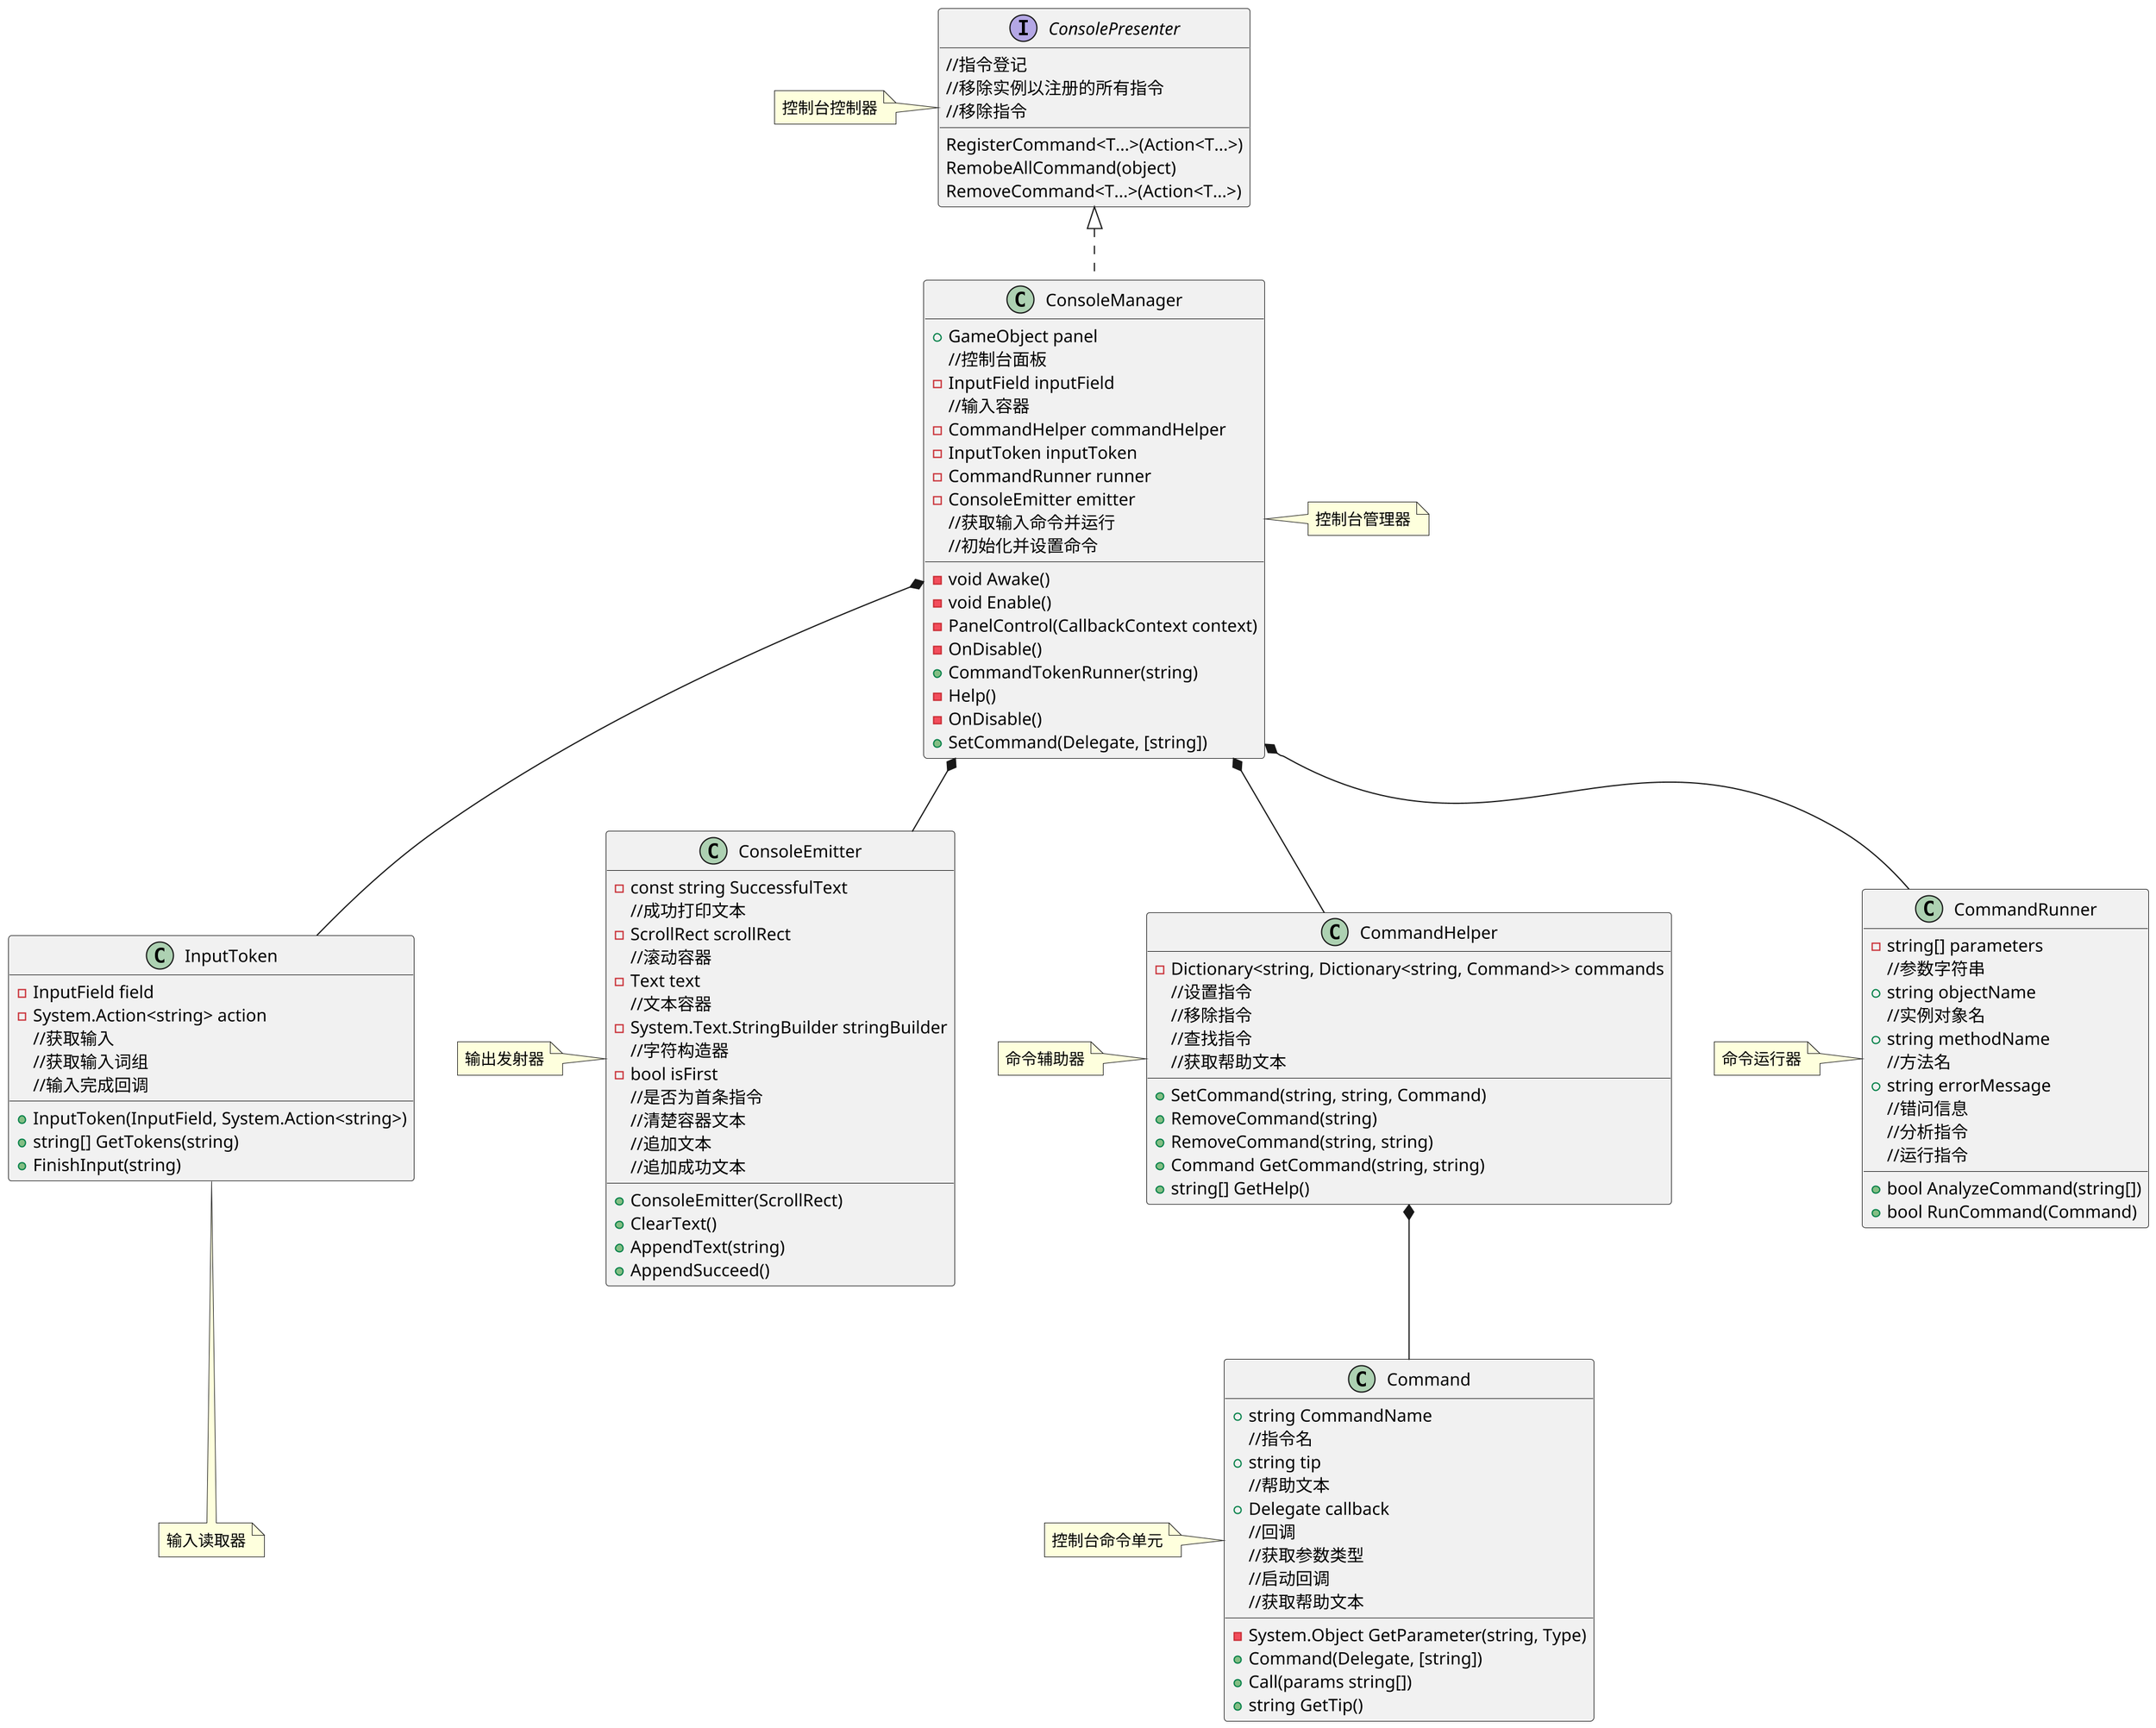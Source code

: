 @startuml ConsoleManager
skinparam Dpi 200
interface ConsolePresenter
{
    RegisterCommand<T...>(Action<T...>)
    //指令登记
    RemobeAllCommand(object)
    //移除实例以注册的所有指令
    RemoveCommand<T...>(Action<T...>)
    //移除指令
}
note left:控制台控制器
class ConsoleManager implements ConsolePresenter
{
    +GameObject panel
    //控制台面板
    -InputField inputField
    //输入容器
    -CommandHelper commandHelper
    -InputToken inputToken
    -CommandRunner runner
    -ConsoleEmitter emitter
    -void Awake()
    -void Enable()
    -PanelControl(CallbackContext context)
    -OnDisable()
    +CommandTokenRunner(string)
    //获取输入命令并运行
    -Help()
    -OnDisable()
    +SetCommand(Delegate, [string])
    //初始化并设置命令
}
note right of ConsoleManager
    控制台管理器
end note
class InputToken
{
    -InputField field
    -System.Action<string> action
    +InputToken(InputField, System.Action<string>)
    //获取输入
    +string[] GetTokens(string)
    //获取输入词组
    +FinishInput(string)
    //输入完成回调
}
note bottom:输入读取器
class ConsoleEmitter
{
    -const string SuccessfulText
    //成功打印文本
    -ScrollRect scrollRect
    //滚动容器
    -Text text
    //文本容器
    -System.Text.StringBuilder stringBuilder
    //字符构造器
    -bool isFirst
    //是否为首条指令
    +ConsoleEmitter(ScrollRect)
    +ClearText()
    //清楚容器文本
    +AppendText(string)
    //追加文本
    +AppendSucceed()
    //追加成功文本
}
note left:输出发射器
class CommandHelper
{
    -Dictionary<string, Dictionary<string, Command>> commands
    +SetCommand(string, string, Command)
    //设置指令
    +RemoveCommand(string)
    +RemoveCommand(string, string)
    //移除指令
    +Command GetCommand(string, string)
    //查找指令
    +string[] GetHelp()
    //获取帮助文本
}
note left:命令辅助器
class Command
{
    +string CommandName
    //指令名
    +string tip
    //帮助文本
    +Delegate callback
    //回调
    -System.Object GetParameter(string, Type)
    //获取参数类型
    +Command(Delegate, [string])
    +Call(params string[])
    //启动回调
    +string GetTip()
    //获取帮助文本
}

note left:控制台命令单元
class CommandRunner
{
    -string[] parameters
    //参数字符串
    +string objectName
    //实例对象名
    +string methodName
    //方法名
    +string errorMessage
    //错问信息
    +bool AnalyzeCommand(string[])
    //分析指令
    +bool RunCommand(Command)
    //运行指令
}
note left:命令运行器
ConsoleManager *-- InputToken
ConsoleManager *-- ConsoleEmitter
ConsoleManager *-- CommandHelper
ConsoleManager *-- CommandRunner
CommandHelper *-- Command
@enduml